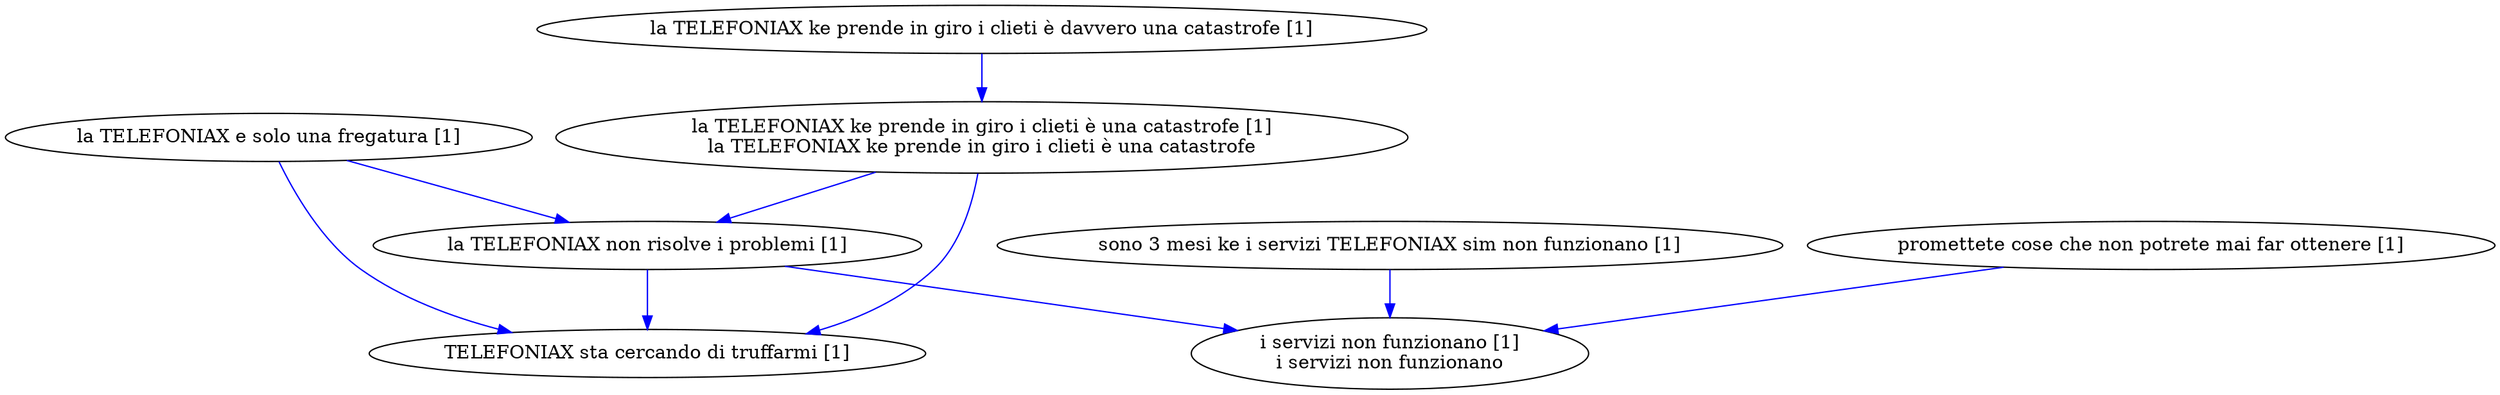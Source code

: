digraph collapsedGraph {
"TELEFONIAX sta cercando di truffarmi [1]""la TELEFONIAX e solo una fregatura [1]""la TELEFONIAX ke prende in giro i clieti è una catastrofe [1]\nla TELEFONIAX ke prende in giro i clieti è una catastrofe""la TELEFONIAX ke prende in giro i clieti è davvero una catastrofe [1]""la TELEFONIAX non risolve i problemi [1]""promettete cose che non potrete mai far ottenere [1]""i servizi non funzionano [1]\ni servizi non funzionano""sono 3 mesi ke i servizi TELEFONIAX sim non funzionano [1]""la TELEFONIAX e solo una fregatura [1]" -> "TELEFONIAX sta cercando di truffarmi [1]" [color=blue]
"la TELEFONIAX ke prende in giro i clieti è davvero una catastrofe [1]" -> "la TELEFONIAX ke prende in giro i clieti è una catastrofe [1]\nla TELEFONIAX ke prende in giro i clieti è una catastrofe" [color=blue]
"la TELEFONIAX ke prende in giro i clieti è una catastrofe [1]\nla TELEFONIAX ke prende in giro i clieti è una catastrofe" -> "TELEFONIAX sta cercando di truffarmi [1]" [color=blue]
"la TELEFONIAX ke prende in giro i clieti è una catastrofe [1]\nla TELEFONIAX ke prende in giro i clieti è una catastrofe" -> "la TELEFONIAX non risolve i problemi [1]" [color=blue]
"la TELEFONIAX e solo una fregatura [1]" -> "la TELEFONIAX non risolve i problemi [1]" [color=blue]
"la TELEFONIAX non risolve i problemi [1]" -> "TELEFONIAX sta cercando di truffarmi [1]" [color=blue]
"sono 3 mesi ke i servizi TELEFONIAX sim non funzionano [1]" -> "i servizi non funzionano [1]\ni servizi non funzionano" [color=blue]
"promettete cose che non potrete mai far ottenere [1]" -> "i servizi non funzionano [1]\ni servizi non funzionano" [color=blue]
"la TELEFONIAX non risolve i problemi [1]" -> "i servizi non funzionano [1]\ni servizi non funzionano" [color=blue]
}